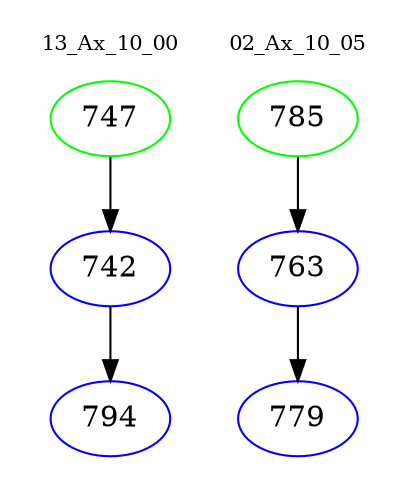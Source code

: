 digraph{
subgraph cluster_0 {
color = white
label = "13_Ax_10_00";
fontsize=10;
T0_747 [label="747", color="green"]
T0_747 -> T0_742 [color="black"]
T0_742 [label="742", color="blue"]
T0_742 -> T0_794 [color="black"]
T0_794 [label="794", color="blue"]
}
subgraph cluster_1 {
color = white
label = "02_Ax_10_05";
fontsize=10;
T1_785 [label="785", color="green"]
T1_785 -> T1_763 [color="black"]
T1_763 [label="763", color="blue"]
T1_763 -> T1_779 [color="black"]
T1_779 [label="779", color="blue"]
}
}

